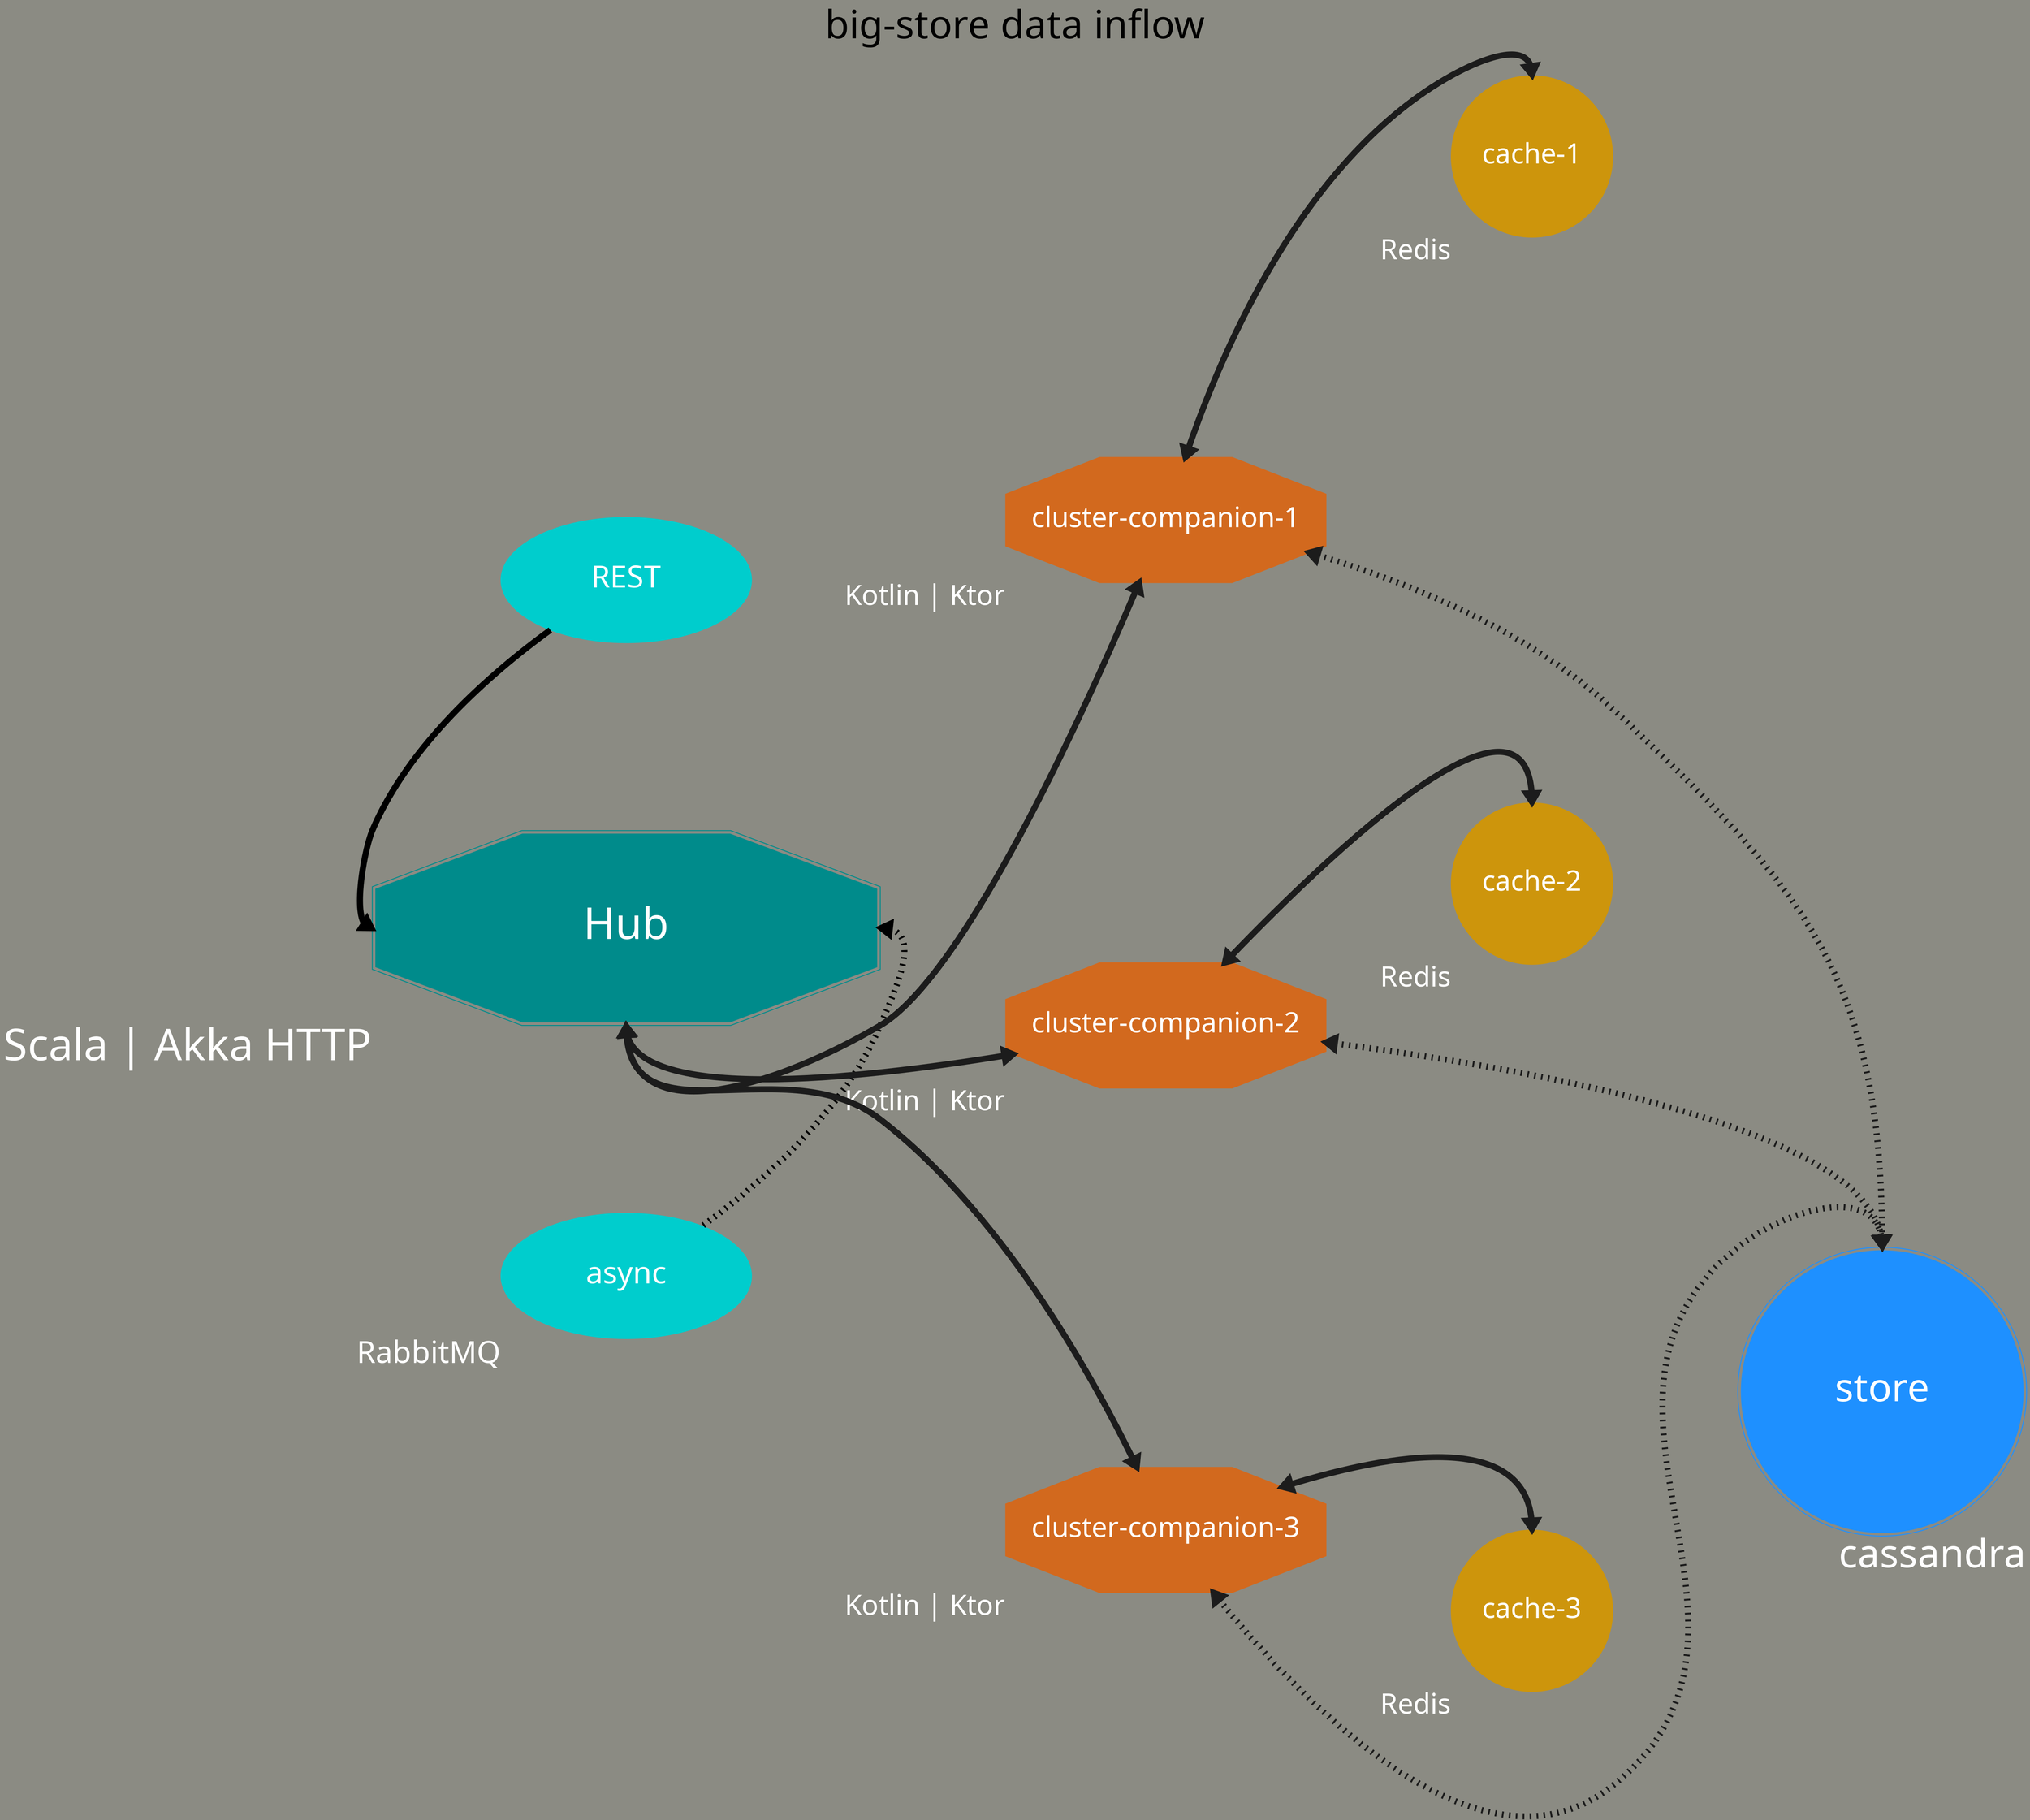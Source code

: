 digraph bigstore {
    
    label="big-store data inflow"
    labelloc=t
    fontname="JetBrains Mono Medium"

    graph [fontsize=45 ranksep=2 bgcolor=ivory4]
    node [fontname="JetBrains Mono Medium" fontcolor=white]
    edge [dir=both penwidth=7] 
    nodesep=3
    rankdir=LR

    subgraph hub {
        node [style=filled] 

        {rank=source;
            "Hub" [xlabel="Scala | Akka HTTP" fontsize=50 shape=doubleoctagon color=cyan4 height=3 width=8]
            "REST" [fontsize=35 shape=oval color=cyan3 height=2 width=4]
            "async" [xlabel="RabbitMQ" fontsize=35 shape=oval color=cyan3 height=2 width=4]
        }

        "REST" -> "Hub" [dir=both headport=w] 
        "Hub" -> "async" [style=invis]
        "async" -> "Hub" [headport=e style=dotted]
        
    }
    
    subgraph companions {
        node [
                xlabel="Kotlin | Ktor"
                padding=5 fontsize=32 shape=octagon style=filled color=chocolate height=2 colorsheme=paired12
            ]
        edge [style=bold colorscheme="paired12"]

        "cluster-companion-1"
        "cluster-companion-2"
        "cluster-companion-3"
    }

    subgraph caches {
        node [
                xlabel="Redis"
                padding=5 fontsize=32 shape=circle style=filled color=darkgoldenrod3 colorsheme=paired12
            ]
        edge [style=bold colorscheme="paired12"]

        "cache-1"
        "cache-2"
        "cache-3"
    }

    subgraph store {
        node [fontsize=45 shape=doublecircle width=4.5 style=filled color=dodgerblue1]

        { rank=sink; 
            "store" [xlabel="cassandra"]
        }
    }

    subgraph companions_connections {
        "cluster-companion-1" -> "store" [headport=n color=grey11 style=dotted]
        "cluster-companion-2" -> "store" [headport=n color=grey11 style=dotted]
        "cluster-companion-3" -> "store" [headport=n color=grey11 style=dotted]
        
        "cluster-companion-1" -> "cache-1" [headport=n color=grey11]
        "cluster-companion-2" -> "cache-2" [headport=n color=grey11]
        "cluster-companion-3" -> "cache-3" [headport=n color=grey11]
    }


    subgraph Hub_service_connections {
        "cluster-companion-1" -> "Hub" [headport=s color=grey11]
        "cluster-companion-2" -> "Hub" [headport=s color=grey11]
        "cluster-companion-3" -> "Hub" [headport=s color=grey11]
    }

}